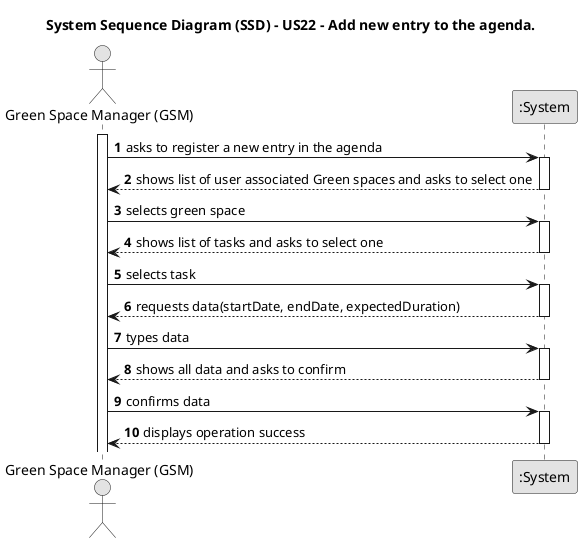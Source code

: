 @startuml
skinparam monochrome true
skinparam packageStyle rectangle
skinparam shadowing false

title System Sequence Diagram (SSD) - US22 - Add new entry to the agenda.

autonumber

actor "Green Space Manager (GSM)" as GSM
participant ":System" as System

activate GSM

    GSM -> System : asks to register a new entry in the agenda
    activate System

    System --> GSM : shows list of user associated Green spaces and asks to select one
    deactivate System

    GSM->System: selects green space
    activate System

    System --> GSM : shows list of tasks and asks to select one
    deactivate System

    GSM->System: selects task
    activate System

    System --> GSM : requests data(startDate, endDate, expectedDuration)
    deactivate System

    GSM -> System : types data
    activate System

    System --> GSM : shows all data and asks to confirm
    deactivate System

    GSM -> System : confirms data
    activate System

    System --> GSM : displays operation success
    deactivate System

@enduml